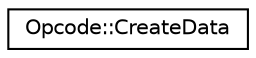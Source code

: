 digraph "Graphical Class Hierarchy"
{
  edge [fontname="Helvetica",fontsize="10",labelfontname="Helvetica",labelfontsize="10"];
  node [fontname="Helvetica",fontsize="10",shape=record];
  rankdir="LR";
  Node1 [label="Opcode::CreateData",height=0.2,width=0.4,color="black", fillcolor="white", style="filled",URL="$struct_opcode_1_1_create_data.html"];
}
